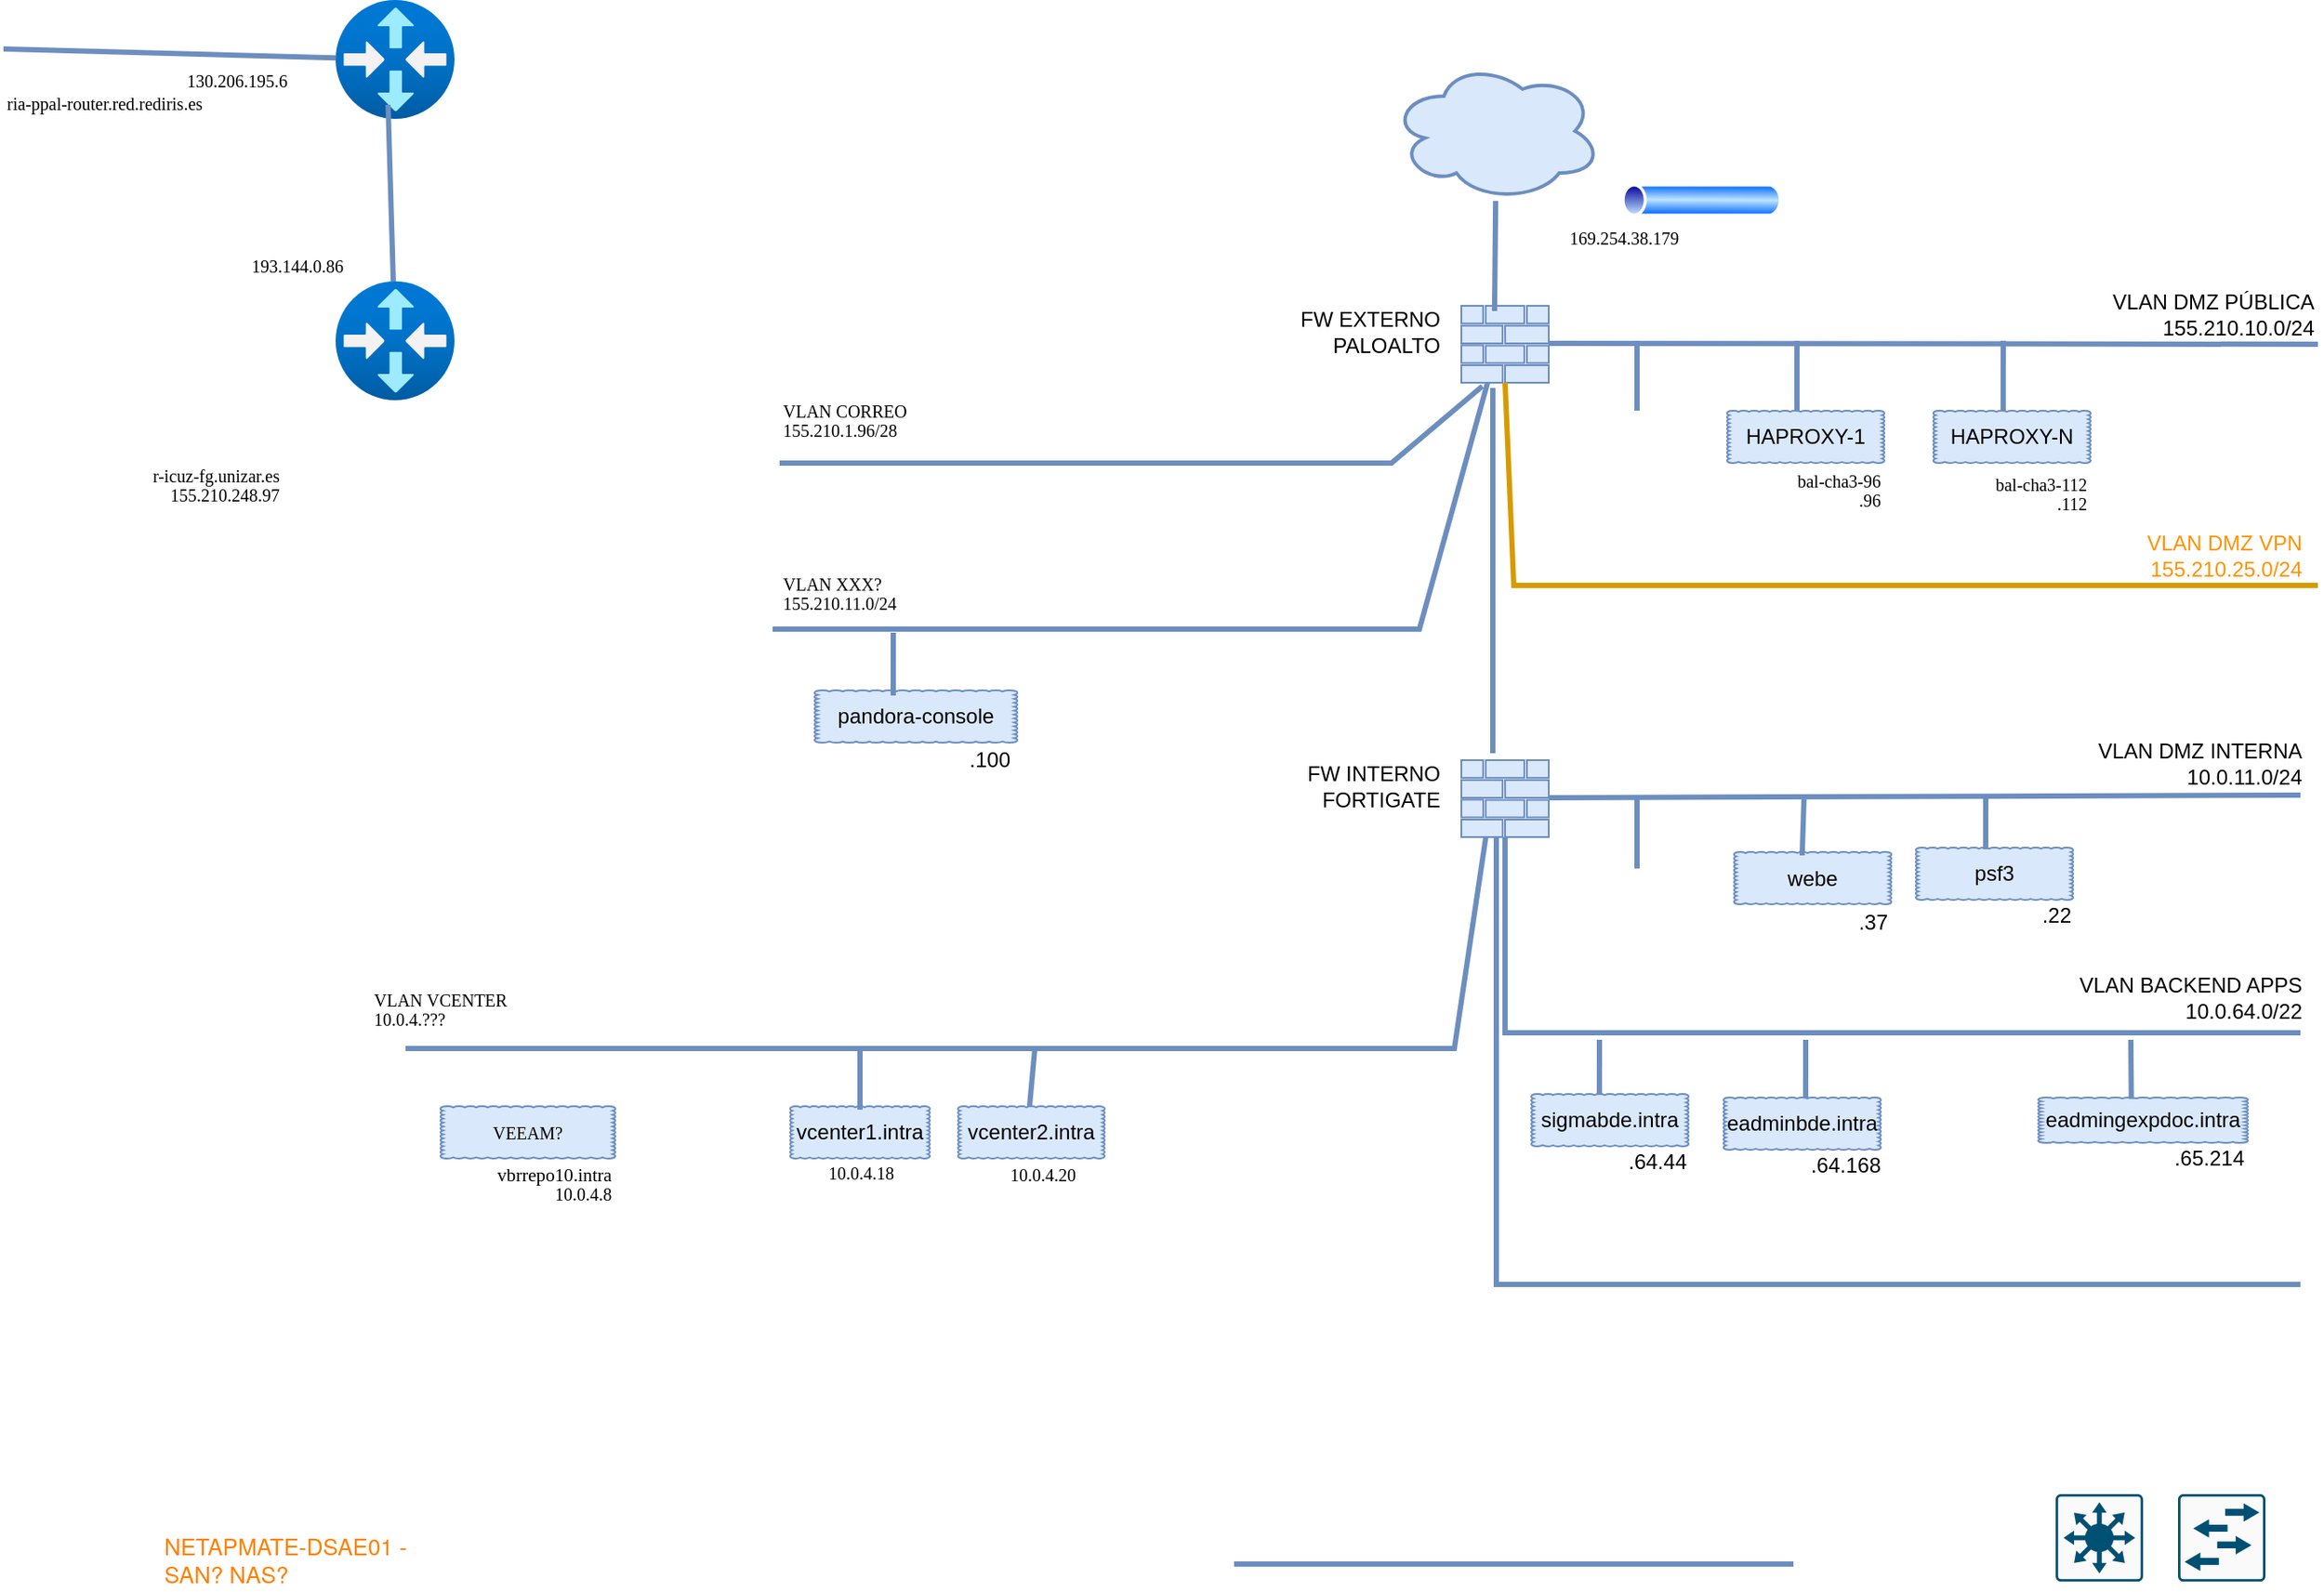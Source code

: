 <mxfile version="24.3.1" type="github">
  <diagram name="Página-1" id="w2JGxfwK3_4Co9fJS01Z">
    <mxGraphModel dx="2074" dy="1153" grid="1" gridSize="10" guides="1" tooltips="1" connect="1" arrows="1" fold="1" page="1" pageScale="1" pageWidth="1827" pageHeight="1827" math="0" shadow="0">
      <root>
        <mxCell id="0" />
        <mxCell id="1" parent="0" />
        <mxCell id="ZgDF1Zh-EmiNUFqbCzEF-2" value="" style="image;aspect=fixed;html=1;points=[];align=center;fontSize=12;image=img/lib/azure2/networking/Virtual_Router.svg;" parent="1" vertex="1">
          <mxGeometry x="220" y="70" width="68" height="68" as="geometry" />
        </mxCell>
        <mxCell id="ZgDF1Zh-EmiNUFqbCzEF-3" value="" style="sketch=0;aspect=fixed;pointerEvents=1;shadow=0;dashed=0;html=1;strokeColor=#6c8ebf;labelPosition=center;verticalLabelPosition=bottom;verticalAlign=top;align=center;fillColor=#dae8fc;shape=mxgraph.mscae.enterprise.firewall" parent="1" vertex="1">
          <mxGeometry x="864" y="505" width="50" height="44" as="geometry" />
        </mxCell>
        <mxCell id="ZgDF1Zh-EmiNUFqbCzEF-4" value="" style="sketch=0;aspect=fixed;pointerEvents=1;shadow=0;dashed=0;html=1;strokeColor=#6c8ebf;labelPosition=center;verticalLabelPosition=bottom;verticalAlign=top;align=center;fillColor=#dae8fc;shape=mxgraph.mscae.enterprise.firewall" parent="1" vertex="1">
          <mxGeometry x="864" y="245" width="50" height="44" as="geometry" />
        </mxCell>
        <mxCell id="u-RkMSvq1dty6-NGJSdJ-2" value="" style="sketch=0;points=[[0.015,0.015,0],[0.985,0.015,0],[0.985,0.985,0],[0.015,0.985,0],[0.25,0,0],[0.5,0,0],[0.75,0,0],[1,0.25,0],[1,0.5,0],[1,0.75,0],[0.75,1,0],[0.5,1,0],[0.25,1,0],[0,0.75,0],[0,0.5,0],[0,0.25,0]];verticalLabelPosition=bottom;html=1;verticalAlign=top;aspect=fixed;align=center;pointerEvents=1;shape=mxgraph.cisco19.rect;prIcon=l3_switch;fillColor=#FAFAFA;strokeColor=#005073;" parent="1" vertex="1">
          <mxGeometry x="1204" y="925" width="50" height="50" as="geometry" />
        </mxCell>
        <mxCell id="u-RkMSvq1dty6-NGJSdJ-3" value="" style="endArrow=none;html=1;rounded=0;strokeWidth=3;fillColor=#dae8fc;strokeColor=#6c8ebf;" parent="1" edge="1">
          <mxGeometry width="50" height="50" relative="1" as="geometry">
            <mxPoint x="914" y="266.5" as="sourcePoint" />
            <mxPoint x="1354" y="267" as="targetPoint" />
          </mxGeometry>
        </mxCell>
        <mxCell id="u-RkMSvq1dty6-NGJSdJ-5" value="" style="endArrow=none;html=1;rounded=0;strokeWidth=3;fillColor=#dae8fc;strokeColor=#6c8ebf;exitX=0.36;exitY=1.068;exitDx=0;exitDy=0;exitPerimeter=0;entryX=0.36;entryY=-0.091;entryDx=0;entryDy=0;entryPerimeter=0;" parent="1" source="ZgDF1Zh-EmiNUFqbCzEF-4" target="ZgDF1Zh-EmiNUFqbCzEF-3" edge="1">
          <mxGeometry width="50" height="50" relative="1" as="geometry">
            <mxPoint x="954" y="335" as="sourcePoint" />
            <mxPoint x="1274" y="335" as="targetPoint" />
          </mxGeometry>
        </mxCell>
        <mxCell id="u-RkMSvq1dty6-NGJSdJ-6" value="" style="sketch=0;points=[[0.015,0.015,0],[0.985,0.015,0],[0.985,0.985,0],[0.015,0.985,0],[0.25,0,0],[0.5,0,0],[0.75,0,0],[1,0.25,0],[1,0.5,0],[1,0.75,0],[0.75,1,0],[0.5,1,0],[0.25,1,0],[0,0.75,0],[0,0.5,0],[0,0.25,0]];verticalLabelPosition=bottom;html=1;verticalAlign=top;aspect=fixed;align=center;pointerEvents=1;shape=mxgraph.cisco19.rect;prIcon=l2_switch;fillColor=#FAFAFA;strokeColor=#005073;" parent="1" vertex="1">
          <mxGeometry x="1274" y="925" width="50" height="50" as="geometry" />
        </mxCell>
        <mxCell id="u-RkMSvq1dty6-NGJSdJ-7" value="" style="ellipse;shape=cloud;whiteSpace=wrap;html=1;fillColor=#dae8fc;strokeColor=#6c8ebf;strokeWidth=2;" parent="1" vertex="1">
          <mxGeometry x="824" y="105" width="120" height="80" as="geometry" />
        </mxCell>
        <mxCell id="u-RkMSvq1dty6-NGJSdJ-8" value="" style="endArrow=none;html=1;rounded=0;strokeWidth=3;fillColor=#dae8fc;strokeColor=#6c8ebf;entryX=0.38;entryY=0.068;entryDx=0;entryDy=0;entryPerimeter=0;" parent="1" source="u-RkMSvq1dty6-NGJSdJ-7" target="ZgDF1Zh-EmiNUFqbCzEF-4" edge="1">
          <mxGeometry width="50" height="50" relative="1" as="geometry">
            <mxPoint x="884" y="175" as="sourcePoint" />
            <mxPoint x="1204" y="175" as="targetPoint" />
          </mxGeometry>
        </mxCell>
        <mxCell id="u-RkMSvq1dty6-NGJSdJ-9" value="" style="endArrow=none;html=1;rounded=0;strokeWidth=3;fillColor=#dae8fc;strokeColor=#6c8ebf;" parent="1" edge="1">
          <mxGeometry width="50" height="50" relative="1" as="geometry">
            <mxPoint x="734" y="965" as="sourcePoint" />
            <mxPoint x="1054" y="965" as="targetPoint" />
          </mxGeometry>
        </mxCell>
        <mxCell id="u-RkMSvq1dty6-NGJSdJ-10" value="" style="endArrow=none;html=1;rounded=0;strokeWidth=3;fillColor=#dae8fc;strokeColor=#6c8ebf;" parent="1" edge="1">
          <mxGeometry width="50" height="50" relative="1" as="geometry">
            <mxPoint x="914" y="526.5" as="sourcePoint" />
            <mxPoint x="1344" y="525" as="targetPoint" />
          </mxGeometry>
        </mxCell>
        <mxCell id="u-RkMSvq1dty6-NGJSdJ-11" value="" style="endArrow=none;html=1;rounded=0;strokeWidth=3;fillColor=#dae8fc;strokeColor=#6c8ebf;exitX=0.5;exitY=1;exitDx=0;exitDy=0;exitPerimeter=0;" parent="1" source="ZgDF1Zh-EmiNUFqbCzEF-3" edge="1">
          <mxGeometry width="50" height="50" relative="1" as="geometry">
            <mxPoint x="889" y="605" as="sourcePoint" />
            <mxPoint x="1344" y="661" as="targetPoint" />
            <Array as="points">
              <mxPoint x="889" y="661" />
              <mxPoint x="1114" y="661" />
            </Array>
          </mxGeometry>
        </mxCell>
        <mxCell id="u-RkMSvq1dty6-NGJSdJ-12" value="HAPROXY-1" style="whiteSpace=wrap;html=1;shape=mxgraph.basic.cloud_rect;fillColor=#dae8fc;strokeColor=#6c8ebf;" parent="1" vertex="1">
          <mxGeometry x="1016" y="305" width="90" height="30" as="geometry" />
        </mxCell>
        <mxCell id="u-RkMSvq1dty6-NGJSdJ-13" value="" style="endArrow=none;html=1;rounded=0;strokeWidth=3;fillColor=#dae8fc;strokeColor=#6c8ebf;" parent="1" edge="1">
          <mxGeometry width="50" height="50" relative="1" as="geometry">
            <mxPoint x="1056" y="305" as="sourcePoint" />
            <mxPoint x="1056" y="265" as="targetPoint" />
          </mxGeometry>
        </mxCell>
        <mxCell id="u-RkMSvq1dty6-NGJSdJ-16" value="&lt;div&gt;VLAN DMZ PÚBLICA&lt;/div&gt;&lt;div&gt;155.210.10.0/24&lt;/div&gt;" style="text;strokeColor=none;align=right;fillColor=none;html=1;verticalAlign=middle;whiteSpace=wrap;rounded=0;" parent="1" vertex="1">
          <mxGeometry x="1194" y="235" width="160" height="30" as="geometry" />
        </mxCell>
        <mxCell id="u-RkMSvq1dty6-NGJSdJ-23" value="&lt;div&gt;VLAN BACKEND APPS&lt;/div&gt;&lt;div&gt;10.0.64.0/22&lt;/div&gt;" style="text;strokeColor=none;align=right;fillColor=none;html=1;verticalAlign=middle;whiteSpace=wrap;rounded=0;" parent="1" vertex="1">
          <mxGeometry x="1187" y="626" width="160" height="30" as="geometry" />
        </mxCell>
        <mxCell id="u-RkMSvq1dty6-NGJSdJ-24" value="eadmingexpdoc.intra" style="whiteSpace=wrap;html=1;shape=mxgraph.basic.cloud_rect;fillColor=#dae8fc;strokeColor=#6c8ebf;" parent="1" vertex="1">
          <mxGeometry x="1194" y="698" width="120" height="26" as="geometry" />
        </mxCell>
        <mxCell id="u-RkMSvq1dty6-NGJSdJ-25" value="&lt;div&gt;.65.214&lt;/div&gt;&lt;div&gt;&lt;br&gt;&lt;/div&gt;" style="text;strokeColor=none;align=right;fillColor=none;html=1;verticalAlign=middle;whiteSpace=wrap;rounded=0;" parent="1" vertex="1">
          <mxGeometry x="1214" y="725" width="100" height="30" as="geometry" />
        </mxCell>
        <mxCell id="u-RkMSvq1dty6-NGJSdJ-27" value="" style="endArrow=none;html=1;rounded=0;strokeWidth=3;fillColor=#dae8fc;strokeColor=#6c8ebf;exitX=0.444;exitY=0.033;exitDx=0;exitDy=0;exitPerimeter=0;" parent="1" source="u-RkMSvq1dty6-NGJSdJ-24" edge="1">
          <mxGeometry width="50" height="50" relative="1" as="geometry">
            <mxPoint x="1004" y="371" as="sourcePoint" />
            <mxPoint x="1247" y="665" as="targetPoint" />
          </mxGeometry>
        </mxCell>
        <mxCell id="u-RkMSvq1dty6-NGJSdJ-28" value="&lt;div&gt;VLAN DMZ INTERNA&lt;/div&gt;&lt;div&gt;10.0.11.0/24&lt;/div&gt;" style="text;strokeColor=none;align=right;fillColor=none;html=1;verticalAlign=middle;whiteSpace=wrap;rounded=0;" parent="1" vertex="1">
          <mxGeometry x="1187" y="492" width="160" height="30" as="geometry" />
        </mxCell>
        <mxCell id="u-RkMSvq1dty6-NGJSdJ-29" value="psf3" style="whiteSpace=wrap;html=1;shape=mxgraph.basic.cloud_rect;fillColor=#dae8fc;strokeColor=#6c8ebf;" parent="1" vertex="1">
          <mxGeometry x="1124" y="555" width="90" height="30" as="geometry" />
        </mxCell>
        <mxCell id="u-RkMSvq1dty6-NGJSdJ-30" value="&lt;div&gt;FW EXTERNO&lt;/div&gt;&lt;div&gt;PALOALTO&lt;br&gt;&lt;/div&gt;" style="text;strokeColor=none;align=right;fillColor=none;html=1;verticalAlign=middle;whiteSpace=wrap;rounded=0;" parent="1" vertex="1">
          <mxGeometry x="694" y="245" width="160" height="30" as="geometry" />
        </mxCell>
        <mxCell id="u-RkMSvq1dty6-NGJSdJ-31" value="&lt;div&gt;FW INTERNO&lt;/div&gt;&lt;div&gt;FORTIGATE&lt;br&gt;&lt;/div&gt;" style="text;strokeColor=none;align=right;fillColor=none;html=1;verticalAlign=middle;whiteSpace=wrap;rounded=0;" parent="1" vertex="1">
          <mxGeometry x="694" y="505" width="160" height="30" as="geometry" />
        </mxCell>
        <mxCell id="u-RkMSvq1dty6-NGJSdJ-32" value="" style="endArrow=none;html=1;rounded=0;strokeWidth=3;fillColor=#dae8fc;strokeColor=#6c8ebf;exitX=0.444;exitY=0.033;exitDx=0;exitDy=0;exitPerimeter=0;" parent="1" source="u-RkMSvq1dty6-NGJSdJ-29" edge="1">
          <mxGeometry width="50" height="50" relative="1" as="geometry">
            <mxPoint x="1173" y="312" as="sourcePoint" />
            <mxPoint x="1164" y="525" as="targetPoint" />
          </mxGeometry>
        </mxCell>
        <mxCell id="u-RkMSvq1dty6-NGJSdJ-33" value="&lt;div&gt;.22&lt;br&gt;&lt;/div&gt;" style="text;strokeColor=none;align=right;fillColor=none;html=1;verticalAlign=middle;whiteSpace=wrap;rounded=0;" parent="1" vertex="1">
          <mxGeometry x="1175" y="579" width="40" height="30" as="geometry" />
        </mxCell>
        <mxCell id="u-RkMSvq1dty6-NGJSdJ-36" value="" style="endArrow=none;html=1;rounded=0;strokeWidth=3;fillColor=#ffe6cc;strokeColor=#d79b00;exitX=0.5;exitY=1;exitDx=0;exitDy=0;exitPerimeter=0;fontColor=#ff9300;" parent="1" source="ZgDF1Zh-EmiNUFqbCzEF-4" edge="1">
          <mxGeometry width="50" height="50" relative="1" as="geometry">
            <mxPoint x="894" y="304" as="sourcePoint" />
            <mxPoint x="1354" y="405" as="targetPoint" />
            <Array as="points">
              <mxPoint x="894" y="405" />
            </Array>
          </mxGeometry>
        </mxCell>
        <mxCell id="u-RkMSvq1dty6-NGJSdJ-37" value="&lt;div&gt;&lt;font color=&quot;#ff9300&quot;&gt;VLAN DMZ VPN 155.210.25.0/24&lt;/font&gt;&lt;/div&gt;" style="text;strokeColor=none;align=right;fillColor=none;html=1;verticalAlign=middle;whiteSpace=wrap;rounded=0;" parent="1" vertex="1">
          <mxGeometry x="1187" y="373" width="160" height="30" as="geometry" />
        </mxCell>
        <mxCell id="u-RkMSvq1dty6-NGJSdJ-38" value="&lt;div&gt;&lt;br&gt;&lt;/div&gt;" style="text;strokeColor=none;align=right;fillColor=none;html=1;verticalAlign=middle;whiteSpace=wrap;rounded=0;" parent="1" vertex="1">
          <mxGeometry x="1187" y="765" width="160" height="30" as="geometry" />
        </mxCell>
        <mxCell id="u-RkMSvq1dty6-NGJSdJ-39" value="" style="endArrow=none;html=1;rounded=0;strokeWidth=3;fillColor=#dae8fc;strokeColor=#6c8ebf;exitX=0.5;exitY=1;exitDx=0;exitDy=0;exitPerimeter=0;" parent="1" edge="1">
          <mxGeometry width="50" height="50" relative="1" as="geometry">
            <mxPoint x="884" y="549" as="sourcePoint" />
            <mxPoint x="1344" y="805" as="targetPoint" />
            <Array as="points">
              <mxPoint x="884" y="661" />
              <mxPoint x="884" y="805" />
            </Array>
          </mxGeometry>
        </mxCell>
        <mxCell id="u-RkMSvq1dty6-NGJSdJ-40" value="sigmabde.intra" style="whiteSpace=wrap;html=1;shape=mxgraph.basic.cloud_rect;fillColor=#dae8fc;strokeColor=#6c8ebf;" parent="1" vertex="1">
          <mxGeometry x="904" y="696" width="90" height="30" as="geometry" />
        </mxCell>
        <mxCell id="u-RkMSvq1dty6-NGJSdJ-41" value="&lt;div&gt;.64.44&lt;/div&gt;" style="text;strokeColor=none;align=right;fillColor=none;html=1;verticalAlign=middle;whiteSpace=wrap;rounded=0;" parent="1" vertex="1">
          <mxGeometry x="895" y="720" width="100" height="30" as="geometry" />
        </mxCell>
        <mxCell id="u-RkMSvq1dty6-NGJSdJ-42" value="" style="endArrow=none;html=1;rounded=0;strokeWidth=3;fillColor=#dae8fc;strokeColor=#6c8ebf;exitX=0.433;exitY=0;exitDx=0;exitDy=0;exitPerimeter=0;" parent="1" source="u-RkMSvq1dty6-NGJSdJ-40" edge="1">
          <mxGeometry width="50" height="50" relative="1" as="geometry">
            <mxPoint x="1002" y="706" as="sourcePoint" />
            <mxPoint x="943" y="665" as="targetPoint" />
          </mxGeometry>
        </mxCell>
        <mxCell id="u-RkMSvq1dty6-NGJSdJ-43" value="eadminbde.intra" style="whiteSpace=wrap;html=1;shape=mxgraph.basic.cloud_rect;fillColor=#dae8fc;strokeColor=#6c8ebf;" parent="1" vertex="1">
          <mxGeometry x="1014" y="698" width="90" height="30" as="geometry" />
        </mxCell>
        <mxCell id="u-RkMSvq1dty6-NGJSdJ-44" value="" style="endArrow=none;html=1;rounded=0;strokeWidth=3;fillColor=#dae8fc;strokeColor=#6c8ebf;exitX=0.522;exitY=0;exitDx=0;exitDy=0;exitPerimeter=0;" parent="1" source="u-RkMSvq1dty6-NGJSdJ-43" edge="1">
          <mxGeometry width="50" height="50" relative="1" as="geometry">
            <mxPoint x="1073" y="835" as="sourcePoint" />
            <mxPoint x="1061" y="665" as="targetPoint" />
          </mxGeometry>
        </mxCell>
        <mxCell id="u-RkMSvq1dty6-NGJSdJ-45" value="&lt;div&gt;.64.168&lt;/div&gt;" style="text;strokeColor=none;align=right;fillColor=none;html=1;verticalAlign=middle;whiteSpace=wrap;rounded=0;" parent="1" vertex="1">
          <mxGeometry x="1006" y="722" width="100" height="30" as="geometry" />
        </mxCell>
        <mxCell id="u-RkMSvq1dty6-NGJSdJ-48" value="" style="image;aspect=fixed;perimeter=ellipsePerimeter;html=1;align=center;shadow=0;dashed=0;spacingTop=3;image=img/lib/active_directory/tunnel.svg;" parent="1" vertex="1">
          <mxGeometry x="954" y="175" width="95" height="19" as="geometry" />
        </mxCell>
        <mxCell id="u-RkMSvq1dty6-NGJSdJ-49" value="&lt;p style=&quot;margin: 0.0px 0.0px 0.0px 0.0px; font: 10.0px Menlo; color: #000000&quot;&gt;&lt;span style=&quot;font-variant-ligatures: no-common-ligatures&quot;&gt;169.254.38.179&lt;/span&gt;&lt;/p&gt;" style="text;whiteSpace=wrap;html=1;" parent="1" vertex="1">
          <mxGeometry x="924" y="194" width="120" height="30" as="geometry" />
        </mxCell>
        <mxCell id="u-RkMSvq1dty6-NGJSdJ-50" value="webe" style="whiteSpace=wrap;html=1;shape=mxgraph.basic.cloud_rect;fillColor=#dae8fc;strokeColor=#6c8ebf;" parent="1" vertex="1">
          <mxGeometry x="1020" y="557.5" width="90" height="30" as="geometry" />
        </mxCell>
        <mxCell id="u-RkMSvq1dty6-NGJSdJ-51" value="&lt;p style=&quot;margin: 0.0px 0.0px 0.0px 0.0px; font: 10.0px Menlo; color: #000000&quot;&gt;&lt;span style=&quot;font-variant-ligatures: no-common-ligatures&quot;&gt;130.206.195.6&lt;/span&gt;&lt;/p&gt;" style="text;whiteSpace=wrap;html=1;" parent="1" vertex="1">
          <mxGeometry x="133" y="104" width="120" height="40" as="geometry" />
        </mxCell>
        <UserObject label="&lt;p style=&quot;margin: 0.0px 0.0px 0.0px 0.0px; font: 10.0px Menlo; color: #000000&quot;&gt;&lt;span style=&quot;font-variant-ligatures: no-common-ligatures&quot;&gt;ria-ppal-router.red.rediris.es&lt;/span&gt;&lt;/p&gt;" link="&lt;p style=&quot;margin: 0.0px 0.0px 0.0px 0.0px; font: 10.0px Menlo; color: #000000&quot;&gt;&lt;span style=&quot;font-variant-ligatures: no-common-ligatures&quot;&gt;ria-ppal-router.red.rediris.es&lt;/span&gt;&lt;/p&gt;" id="u-RkMSvq1dty6-NGJSdJ-52">
          <mxCell style="text;whiteSpace=wrap;html=1;" parent="1" vertex="1">
            <mxGeometry x="30" y="117" width="230" height="40" as="geometry" />
          </mxCell>
        </UserObject>
        <mxCell id="u-RkMSvq1dty6-NGJSdJ-53" value="" style="image;aspect=fixed;html=1;points=[];align=center;fontSize=12;image=img/lib/azure2/networking/Virtual_Router.svg;" parent="1" vertex="1">
          <mxGeometry x="220" y="231" width="68" height="68" as="geometry" />
        </mxCell>
        <mxCell id="u-RkMSvq1dty6-NGJSdJ-54" value="" style="endArrow=none;html=1;rounded=0;strokeWidth=3;fillColor=#dae8fc;strokeColor=#6c8ebf;" parent="1" target="ZgDF1Zh-EmiNUFqbCzEF-2" edge="1">
          <mxGeometry width="50" height="50" relative="1" as="geometry">
            <mxPoint x="30" y="98" as="sourcePoint" />
            <mxPoint x="230" y="100" as="targetPoint" />
          </mxGeometry>
        </mxCell>
        <mxCell id="u-RkMSvq1dty6-NGJSdJ-55" value="" style="endArrow=none;html=1;rounded=0;strokeWidth=3;fillColor=#dae8fc;strokeColor=#6c8ebf;" parent="1" target="u-RkMSvq1dty6-NGJSdJ-53" edge="1">
          <mxGeometry width="50" height="50" relative="1" as="geometry">
            <mxPoint x="250" y="130" as="sourcePoint" />
            <mxPoint x="443" y="165" as="targetPoint" />
          </mxGeometry>
        </mxCell>
        <mxCell id="u-RkMSvq1dty6-NGJSdJ-56" value="&lt;p style=&quot;margin: 0.0px 0.0px 0.0px 0.0px; font: 10.0px Menlo; color: #000000&quot;&gt;&lt;span style=&quot;font-variant-ligatures: no-common-ligatures&quot;&gt;193.144.0.86&lt;/span&gt;&lt;/p&gt;" style="text;whiteSpace=wrap;html=1;" parent="1" vertex="1">
          <mxGeometry x="170" y="210" width="110" height="40" as="geometry" />
        </mxCell>
        <UserObject label="&lt;p style=&quot;margin: 0.0px 0.0px 0.0px 0.0px; font: 10.0px Menlo; color: #000000&quot;&gt;&lt;span style=&quot;font-variant-ligatures: no-common-ligatures&quot;&gt;r-icuz-fg.unizar.es&lt;/span&gt;&lt;/p&gt;&lt;p style=&quot;margin: 0.0px 0.0px 0.0px 0.0px; font: 10.0px Menlo; color: #000000&quot;&gt;&lt;span style=&quot;font-variant-ligatures: no-common-ligatures&quot;&gt;155.210.248.97&lt;/span&gt;&lt;/p&gt;" link="&lt;p style=&quot;margin: 0.0px 0.0px 0.0px 0.0px; font: 10.0px Menlo; color: #000000&quot;&gt;&lt;span style=&quot;font-variant-ligatures: no-common-ligatures&quot;&gt;r-icuz-fg.unizar.es (155.210.248.97)&lt;/span&gt;&lt;/p&gt;" id="u-RkMSvq1dty6-NGJSdJ-57">
          <mxCell style="text;whiteSpace=wrap;html=1;align=right;" parent="1" vertex="1">
            <mxGeometry x="60" y="330" width="130" height="40" as="geometry" />
          </mxCell>
        </UserObject>
        <mxCell id="u-RkMSvq1dty6-NGJSdJ-58" value="" style="endArrow=none;html=1;rounded=0;strokeWidth=3;fillColor=#dae8fc;strokeColor=#6c8ebf;entryX=0.433;entryY=0.067;entryDx=0;entryDy=0;entryPerimeter=0;" parent="1" target="u-RkMSvq1dty6-NGJSdJ-50" edge="1">
          <mxGeometry width="50" height="50" relative="1" as="geometry">
            <mxPoint x="1060" y="527.5" as="sourcePoint" />
            <mxPoint x="1260" y="537.5" as="targetPoint" />
          </mxGeometry>
        </mxCell>
        <mxCell id="u-RkMSvq1dty6-NGJSdJ-60" value="&lt;div&gt;.37&lt;br&gt;&lt;/div&gt;" style="text;strokeColor=none;align=right;fillColor=none;html=1;verticalAlign=middle;whiteSpace=wrap;rounded=0;" parent="1" vertex="1">
          <mxGeometry x="1070" y="582.5" width="40" height="30" as="geometry" />
        </mxCell>
        <UserObject label="&lt;p style=&quot;margin: 0.0px 0.0px 0.0px 0.0px; font: 10.0px Menlo; color: #000000&quot;&gt;&lt;span style=&quot;font-variant-ligatures: no-common-ligatures&quot;&gt;bal-cha3-112&lt;/span&gt;&lt;/p&gt;&lt;p style=&quot;margin: 0.0px 0.0px 0.0px 0.0px; font: 10.0px Menlo; color: #000000&quot;&gt;&lt;span style=&quot;font-variant-ligatures: no-common-ligatures&quot;&gt;.112&lt;/span&gt;&lt;/p&gt;" link="&lt;p style=&quot;margin: 0.0px 0.0px 0.0px 0.0px; font: 10.0px Menlo; color: #000000&quot;&gt;&lt;span style=&quot;font-variant-ligatures: no-common-ligatures&quot;&gt;bal-cha3-98.unizar.es&lt;/span&gt;&lt;/p&gt;" id="u-RkMSvq1dty6-NGJSdJ-61">
          <mxCell style="text;whiteSpace=wrap;html=1;align=right;" parent="1" vertex="1">
            <mxGeometry x="1089" y="335" width="135" height="40" as="geometry" />
          </mxCell>
        </UserObject>
        <mxCell id="u-RkMSvq1dty6-NGJSdJ-62" value="HAPROXY-N" style="whiteSpace=wrap;html=1;shape=mxgraph.basic.cloud_rect;fillColor=#dae8fc;strokeColor=#6c8ebf;" parent="1" vertex="1">
          <mxGeometry x="1134" y="305" width="90" height="30" as="geometry" />
        </mxCell>
        <UserObject label="&lt;p style=&quot;margin: 0.0px 0.0px 0.0px 0.0px; font: 10.0px Menlo; color: #000000&quot;&gt;&lt;span style=&quot;font-variant-ligatures: no-common-ligatures&quot;&gt;bal-cha3-96&lt;/span&gt;&lt;/p&gt;&lt;p style=&quot;margin: 0.0px 0.0px 0.0px 0.0px; font: 10.0px Menlo; color: #000000&quot;&gt;&lt;span style=&quot;font-variant-ligatures: no-common-ligatures&quot;&gt;.96&lt;/span&gt;&lt;/p&gt;" link="&lt;p style=&quot;margin: 0.0px 0.0px 0.0px 0.0px; font: 10.0px Menlo; color: #000000&quot;&gt;&lt;span style=&quot;font-variant-ligatures: no-common-ligatures&quot;&gt;bal-cha3-98.unizar.es&lt;/span&gt;&lt;/p&gt;" id="u-RkMSvq1dty6-NGJSdJ-63">
          <mxCell style="text;whiteSpace=wrap;html=1;align=right;" parent="1" vertex="1">
            <mxGeometry x="971" y="333" width="135" height="40" as="geometry" />
          </mxCell>
        </UserObject>
        <mxCell id="u-RkMSvq1dty6-NGJSdJ-64" value="" style="endArrow=none;html=1;rounded=0;strokeWidth=3;fillColor=#dae8fc;strokeColor=#6c8ebf;exitX=0.444;exitY=0;exitDx=0;exitDy=0;exitPerimeter=0;" parent="1" source="u-RkMSvq1dty6-NGJSdJ-62" edge="1">
          <mxGeometry width="50" height="50" relative="1" as="geometry">
            <mxPoint x="1004" y="315" as="sourcePoint" />
            <mxPoint x="1174" y="265" as="targetPoint" />
          </mxGeometry>
        </mxCell>
        <mxCell id="u-RkMSvq1dty6-NGJSdJ-65" value="" style="endArrow=none;html=1;rounded=0;strokeWidth=3;fillColor=#dae8fc;strokeColor=#6c8ebf;exitX=0.24;exitY=1.046;exitDx=0;exitDy=0;exitPerimeter=0;" parent="1" source="ZgDF1Zh-EmiNUFqbCzEF-4" edge="1">
          <mxGeometry width="50" height="50" relative="1" as="geometry">
            <mxPoint x="844" y="289" as="sourcePoint" />
            <mxPoint x="474" y="335" as="targetPoint" />
            <Array as="points">
              <mxPoint x="824" y="335" />
            </Array>
          </mxGeometry>
        </mxCell>
        <mxCell id="u-RkMSvq1dty6-NGJSdJ-66" value="&lt;p style=&quot;margin: 0.0px 0.0px 0.0px 0.0px; font: 10.0px Menlo; color: #000000&quot;&gt;&lt;span style=&quot;font-variant-ligatures: no-common-ligatures&quot;&gt;VLAN CORREO&lt;/span&gt;&lt;/p&gt;&lt;p style=&quot;margin: 0.0px 0.0px 0.0px 0.0px; font: 10.0px Menlo; color: #000000&quot;&gt;&lt;span style=&quot;font-variant-ligatures: no-common-ligatures&quot;&gt;155.210.1.96/28&lt;/span&gt;&lt;/p&gt;" style="text;whiteSpace=wrap;html=1;" parent="1" vertex="1">
          <mxGeometry x="474" y="293" width="130" height="40" as="geometry" />
        </mxCell>
        <mxCell id="u-RkMSvq1dty6-NGJSdJ-68" value="" style="endArrow=none;html=1;rounded=0;strokeWidth=3;fillColor=#dae8fc;strokeColor=#6c8ebf;exitX=0.3;exitY=1;exitDx=0;exitDy=0;exitPerimeter=0;" parent="1" source="ZgDF1Zh-EmiNUFqbCzEF-4" edge="1">
          <mxGeometry width="50" height="50" relative="1" as="geometry">
            <mxPoint x="886" y="301" as="sourcePoint" />
            <mxPoint x="470" y="430" as="targetPoint" />
            <Array as="points">
              <mxPoint x="840" y="430" />
            </Array>
          </mxGeometry>
        </mxCell>
        <mxCell id="u-RkMSvq1dty6-NGJSdJ-69" value="&lt;p style=&quot;margin: 0.0px 0.0px 0.0px 0.0px; font: 10.0px Menlo; color: #000000&quot;&gt;&lt;span style=&quot;font-variant-ligatures: no-common-ligatures&quot;&gt;VLAN XXX?&lt;/span&gt;&lt;/p&gt;&lt;p style=&quot;margin: 0.0px 0.0px 0.0px 0.0px; font: 10.0px Menlo; color: #000000&quot;&gt;&lt;span style=&quot;font-variant-ligatures: no-common-ligatures&quot;&gt;155.210.11.0/24&lt;/span&gt;&lt;/p&gt;" style="text;whiteSpace=wrap;html=1;" parent="1" vertex="1">
          <mxGeometry x="474" y="392" width="130" height="40" as="geometry" />
        </mxCell>
        <mxCell id="u-RkMSvq1dty6-NGJSdJ-70" value="pandora-console" style="whiteSpace=wrap;html=1;shape=mxgraph.basic.cloud_rect;fillColor=#dae8fc;strokeColor=#6c8ebf;" parent="1" vertex="1">
          <mxGeometry x="494" y="465" width="116" height="30" as="geometry" />
        </mxCell>
        <mxCell id="u-RkMSvq1dty6-NGJSdJ-71" value="&lt;div&gt;.100&lt;br&gt;&lt;/div&gt;" style="text;strokeColor=none;align=right;fillColor=none;html=1;verticalAlign=middle;whiteSpace=wrap;rounded=0;" parent="1" vertex="1">
          <mxGeometry x="604" y="505" width="4" as="geometry" />
        </mxCell>
        <mxCell id="u-RkMSvq1dty6-NGJSdJ-73" value="" style="endArrow=none;html=1;rounded=0;strokeWidth=3;fillColor=#dae8fc;strokeColor=#6c8ebf;entryX=0.388;entryY=0.1;entryDx=0;entryDy=0;entryPerimeter=0;exitX=0.5;exitY=1;exitDx=0;exitDy=0;" parent="1" source="u-RkMSvq1dty6-NGJSdJ-69" target="u-RkMSvq1dty6-NGJSdJ-70" edge="1">
          <mxGeometry width="50" height="50" relative="1" as="geometry">
            <mxPoint x="984" y="535" as="sourcePoint" />
            <mxPoint x="983" y="567" as="targetPoint" />
          </mxGeometry>
        </mxCell>
        <mxCell id="u-RkMSvq1dty6-NGJSdJ-74" value="" style="endArrow=none;html=1;rounded=0;strokeWidth=3;fillColor=#dae8fc;strokeColor=#6c8ebf;" parent="1" edge="1">
          <mxGeometry width="50" height="50" relative="1" as="geometry">
            <mxPoint x="878" y="549" as="sourcePoint" />
            <mxPoint x="260" y="670" as="targetPoint" />
            <Array as="points">
              <mxPoint x="860" y="670" />
            </Array>
          </mxGeometry>
        </mxCell>
        <mxCell id="u-RkMSvq1dty6-NGJSdJ-75" value="&lt;p style=&quot;margin: 0.0px 0.0px 0.0px 0.0px; font: 10.0px Menlo; color: #000000&quot;&gt;&lt;span style=&quot;font-variant-ligatures: no-common-ligatures&quot;&gt;VLAN VCENTER&lt;/span&gt;&lt;/p&gt;&lt;p style=&quot;margin: 0.0px 0.0px 0.0px 0.0px; font: 10.0px Menlo; color: #000000&quot;&gt;&lt;span style=&quot;font-variant-ligatures: no-common-ligatures&quot;&gt;10.0.4.???&lt;/span&gt;&lt;/p&gt;" style="text;whiteSpace=wrap;html=1;" parent="1" vertex="1">
          <mxGeometry x="240" y="630" width="130" height="40" as="geometry" />
        </mxCell>
        <mxCell id="u-RkMSvq1dty6-NGJSdJ-76" value="vcenter2.intra" style="whiteSpace=wrap;html=1;shape=mxgraph.basic.cloud_rect;fillColor=#dae8fc;strokeColor=#6c8ebf;" parent="1" vertex="1">
          <mxGeometry x="576" y="703" width="84" height="30" as="geometry" />
        </mxCell>
        <mxCell id="u-RkMSvq1dty6-NGJSdJ-77" value="vcenter1.intra" style="whiteSpace=wrap;html=1;shape=mxgraph.basic.cloud_rect;fillColor=#dae8fc;strokeColor=#6c8ebf;" parent="1" vertex="1">
          <mxGeometry x="480" y="703" width="80" height="30" as="geometry" />
        </mxCell>
        <mxCell id="u-RkMSvq1dty6-NGJSdJ-78" value="&lt;p style=&quot;margin: 0.0px 0.0px 0.0px 0.0px; font: 10.0px Menlo; color: #000000&quot;&gt;&lt;span style=&quot;font-variant-ligatures: no-common-ligatures&quot;&gt;10.0.4.20&lt;/span&gt;&lt;/p&gt;" style="text;whiteSpace=wrap;html=1;" parent="1" vertex="1">
          <mxGeometry x="604" y="730" width="90" height="40" as="geometry" />
        </mxCell>
        <mxCell id="u-RkMSvq1dty6-NGJSdJ-79" value="&lt;p style=&quot;margin: 0.0px 0.0px 0.0px 0.0px; font: 10.0px Menlo; color: #000000&quot;&gt;&lt;span style=&quot;font-variant-ligatures: no-common-ligatures&quot;&gt;10.0.4.18&lt;/span&gt;&lt;/p&gt;" style="text;whiteSpace=wrap;html=1;" parent="1" vertex="1">
          <mxGeometry x="500" y="729" width="90" height="40" as="geometry" />
        </mxCell>
        <mxCell id="u-RkMSvq1dty6-NGJSdJ-80" value="" style="endArrow=none;html=1;rounded=0;strokeWidth=3;fillColor=#dae8fc;strokeColor=#6c8ebf;entryX=0.5;entryY=0.067;entryDx=0;entryDy=0;entryPerimeter=0;" parent="1" target="u-RkMSvq1dty6-NGJSdJ-77" edge="1">
          <mxGeometry width="50" height="50" relative="1" as="geometry">
            <mxPoint x="520" y="670" as="sourcePoint" />
            <mxPoint x="549" y="478" as="targetPoint" />
          </mxGeometry>
        </mxCell>
        <mxCell id="u-RkMSvq1dty6-NGJSdJ-81" value="" style="endArrow=none;html=1;rounded=0;strokeWidth=3;fillColor=#dae8fc;strokeColor=#6c8ebf;entryX=0.488;entryY=0;entryDx=0;entryDy=0;entryPerimeter=0;" parent="1" target="u-RkMSvq1dty6-NGJSdJ-76" edge="1">
          <mxGeometry width="50" height="50" relative="1" as="geometry">
            <mxPoint x="620" y="670" as="sourcePoint" />
            <mxPoint x="530" y="715" as="targetPoint" />
          </mxGeometry>
        </mxCell>
        <mxCell id="u-RkMSvq1dty6-NGJSdJ-84" value="&lt;p style=&quot;margin: 0px; font-style: normal; font-variant-caps: normal; font-stretch: normal; font-size: 10px; line-height: normal; font-family: Menlo; font-size-adjust: none; font-kerning: auto; font-variant-alternates: normal; font-variant-ligatures: normal; font-variant-numeric: normal; font-variant-east-asian: normal; font-variant-position: normal; font-variant-emoji: normal; font-feature-settings: normal; font-optical-sizing: auto; font-variation-settings: normal;&quot;&gt;VEEAM?&lt;/p&gt;" style="whiteSpace=wrap;html=1;shape=mxgraph.basic.cloud_rect;fillColor=#dae8fc;strokeColor=#6c8ebf;" parent="1" vertex="1">
          <mxGeometry x="280" y="703" width="100" height="30" as="geometry" />
        </mxCell>
        <mxCell id="u-RkMSvq1dty6-NGJSdJ-85" value="&lt;p style=&quot;margin: 0.0px 0.0px 0.0px 0.0px; font: 10.0px Menlo; color: #000000&quot;&gt;&lt;span style=&quot;font-variant-ligatures: no-common-ligatures&quot;&gt;&lt;span style=&quot;font-size: 10.588px;&quot;&gt;vbrrepo10.intra&lt;/span&gt;&lt;br&gt;&lt;/span&gt;&lt;/p&gt;&lt;p style=&quot;margin: 0.0px 0.0px 0.0px 0.0px; font: 10.0px Menlo; color: #000000&quot;&gt;&lt;span style=&quot;font-variant-ligatures: no-common-ligatures&quot;&gt;10.0.4.8&lt;/span&gt;&lt;/p&gt;" style="text;whiteSpace=wrap;html=1;align=right;" parent="1" vertex="1">
          <mxGeometry x="300" y="730" width="80" height="40" as="geometry" />
        </mxCell>
        <mxCell id="u-RkMSvq1dty6-NGJSdJ-86" value="&lt;span style=&quot;font-style: normal; font-variant-caps: normal; font-weight: 400; letter-spacing: normal; text-align: start; text-indent: 0px; text-transform: none; white-space: normal; word-spacing: 0px; -webkit-text-stroke-width: 0px; text-decoration: none; caret-color: rgb(86, 86, 86); font-family: Metropolis, &amp;quot;Avenir Next&amp;quot;, &amp;quot;Helvetica Neue&amp;quot;, Arial, sans-serif; font-size: 13px; background-color: rgb(255, 255, 255); float: none; display: inline !important;&quot;&gt;&lt;font color=&quot;#ff8000&quot;&gt;NETAPMATE-DSAE01 -SAN? NAS?&lt;/font&gt;&lt;/span&gt;" style="text;whiteSpace=wrap;html=1;" parent="1" vertex="1">
          <mxGeometry x="120" y="940" width="160" height="40" as="geometry" />
        </mxCell>
        <mxCell id="Fyq2d6kQgdhFLulhLhBh-1" value="" style="shape=image;html=1;verticalAlign=top;verticalLabelPosition=bottom;labelBackgroundColor=#ffffff;imageAspect=0;aspect=fixed;image=https://cdn2.iconfinder.com/data/icons/circle-icons-1/64/tripod-128.png" vertex="1" parent="1">
          <mxGeometry x="946" y="305" width="38" height="38" as="geometry" />
        </mxCell>
        <mxCell id="Fyq2d6kQgdhFLulhLhBh-2" value="" style="endArrow=none;html=1;rounded=0;strokeWidth=3;fillColor=#dae8fc;strokeColor=#6c8ebf;" edge="1" parent="1">
          <mxGeometry width="50" height="50" relative="1" as="geometry">
            <mxPoint x="964.5" y="305" as="sourcePoint" />
            <mxPoint x="964.5" y="265" as="targetPoint" />
          </mxGeometry>
        </mxCell>
        <mxCell id="Fyq2d6kQgdhFLulhLhBh-3" value="" style="shape=image;html=1;verticalAlign=top;verticalLabelPosition=bottom;labelBackgroundColor=#ffffff;imageAspect=0;aspect=fixed;image=https://cdn2.iconfinder.com/data/icons/circle-icons-1/64/tripod-128.png" vertex="1" parent="1">
          <mxGeometry x="946" y="567" width="38" height="38" as="geometry" />
        </mxCell>
        <mxCell id="Fyq2d6kQgdhFLulhLhBh-4" value="" style="endArrow=none;html=1;rounded=0;strokeWidth=3;fillColor=#dae8fc;strokeColor=#6c8ebf;" edge="1" parent="1">
          <mxGeometry width="50" height="50" relative="1" as="geometry">
            <mxPoint x="964.5" y="567" as="sourcePoint" />
            <mxPoint x="964.5" y="527" as="targetPoint" />
          </mxGeometry>
        </mxCell>
      </root>
    </mxGraphModel>
  </diagram>
</mxfile>
